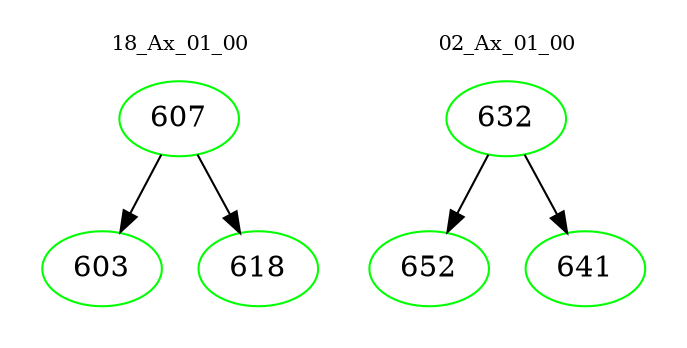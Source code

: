 digraph{
subgraph cluster_0 {
color = white
label = "18_Ax_01_00";
fontsize=10;
T0_607 [label="607", color="green"]
T0_607 -> T0_603 [color="black"]
T0_603 [label="603", color="green"]
T0_607 -> T0_618 [color="black"]
T0_618 [label="618", color="green"]
}
subgraph cluster_1 {
color = white
label = "02_Ax_01_00";
fontsize=10;
T1_632 [label="632", color="green"]
T1_632 -> T1_652 [color="black"]
T1_652 [label="652", color="green"]
T1_632 -> T1_641 [color="black"]
T1_641 [label="641", color="green"]
}
}

